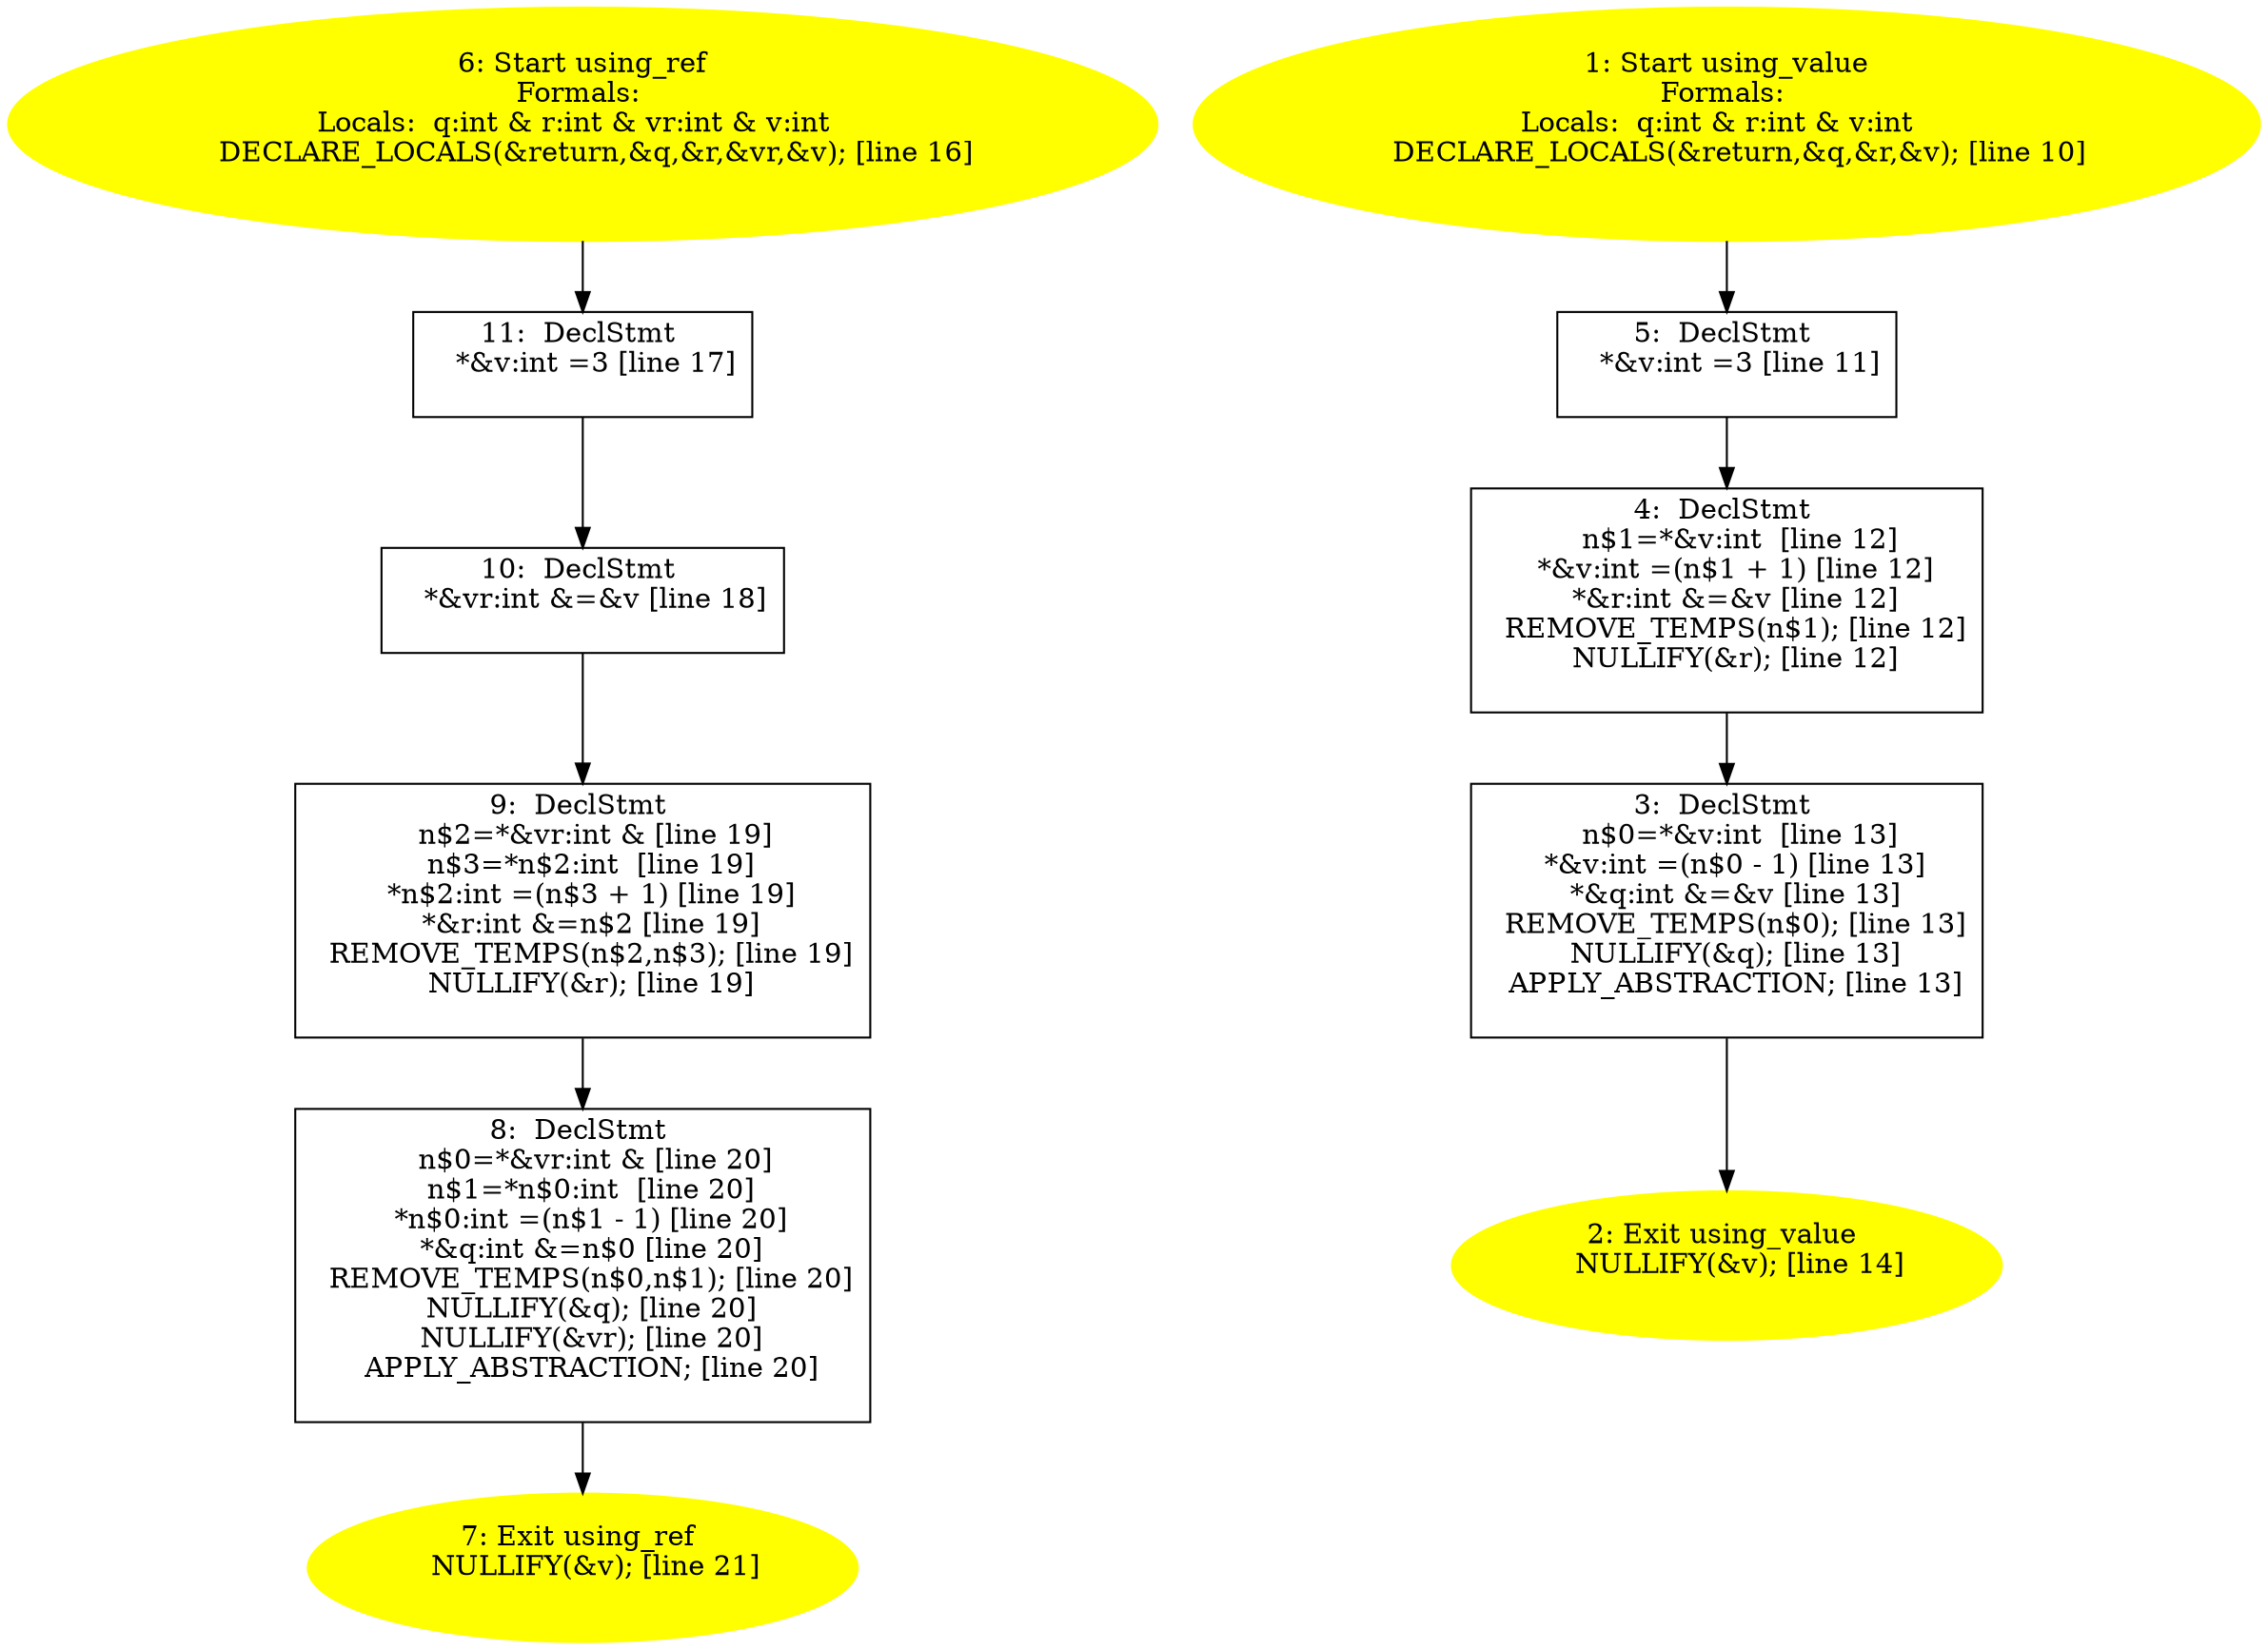 /* @generated */
digraph iCFG {
11 [label="11:  DeclStmt \n   *&v:int =3 [line 17]\n " shape="box"]
	

	 11 -> 10 ;
10 [label="10:  DeclStmt \n   *&vr:int &=&v [line 18]\n " shape="box"]
	

	 10 -> 9 ;
9 [label="9:  DeclStmt \n   n$2=*&vr:int & [line 19]\n  n$3=*n$2:int  [line 19]\n  *n$2:int =(n$3 + 1) [line 19]\n  *&r:int &=n$2 [line 19]\n  REMOVE_TEMPS(n$2,n$3); [line 19]\n  NULLIFY(&r); [line 19]\n " shape="box"]
	

	 9 -> 8 ;
8 [label="8:  DeclStmt \n   n$0=*&vr:int & [line 20]\n  n$1=*n$0:int  [line 20]\n  *n$0:int =(n$1 - 1) [line 20]\n  *&q:int &=n$0 [line 20]\n  REMOVE_TEMPS(n$0,n$1); [line 20]\n  NULLIFY(&q); [line 20]\n  NULLIFY(&vr); [line 20]\n  APPLY_ABSTRACTION; [line 20]\n " shape="box"]
	

	 8 -> 7 ;
7 [label="7: Exit using_ref \n   NULLIFY(&v); [line 21]\n " color=yellow style=filled]
	

6 [label="6: Start using_ref\nFormals: \nLocals:  q:int & r:int & vr:int & v:int  \n   DECLARE_LOCALS(&return,&q,&r,&vr,&v); [line 16]\n " color=yellow style=filled]
	

	 6 -> 11 ;
5 [label="5:  DeclStmt \n   *&v:int =3 [line 11]\n " shape="box"]
	

	 5 -> 4 ;
4 [label="4:  DeclStmt \n   n$1=*&v:int  [line 12]\n  *&v:int =(n$1 + 1) [line 12]\n  *&r:int &=&v [line 12]\n  REMOVE_TEMPS(n$1); [line 12]\n  NULLIFY(&r); [line 12]\n " shape="box"]
	

	 4 -> 3 ;
3 [label="3:  DeclStmt \n   n$0=*&v:int  [line 13]\n  *&v:int =(n$0 - 1) [line 13]\n  *&q:int &=&v [line 13]\n  REMOVE_TEMPS(n$0); [line 13]\n  NULLIFY(&q); [line 13]\n  APPLY_ABSTRACTION; [line 13]\n " shape="box"]
	

	 3 -> 2 ;
2 [label="2: Exit using_value \n   NULLIFY(&v); [line 14]\n " color=yellow style=filled]
	

1 [label="1: Start using_value\nFormals: \nLocals:  q:int & r:int & v:int  \n   DECLARE_LOCALS(&return,&q,&r,&v); [line 10]\n " color=yellow style=filled]
	

	 1 -> 5 ;
}
